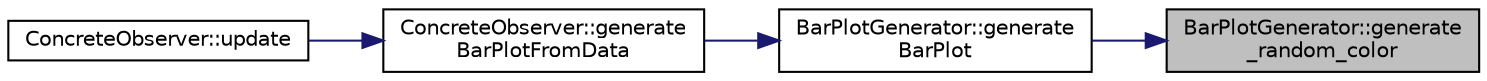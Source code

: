 digraph "BarPlotGenerator::generate_random_color"
{
 // LATEX_PDF_SIZE
  edge [fontname="Helvetica",fontsize="10",labelfontname="Helvetica",labelfontsize="10"];
  node [fontname="Helvetica",fontsize="10",shape=record];
  rankdir="RL";
  Node1 [label="BarPlotGenerator::generate\l_random_color",height=0.2,width=0.4,color="black", fillcolor="grey75", style="filled", fontcolor="black",tooltip="Generates a random RGB color."];
  Node1 -> Node2 [dir="back",color="midnightblue",fontsize="10",style="solid",fontname="Helvetica"];
  Node2 [label="BarPlotGenerator::generate\lBarPlot",height=0.2,width=0.4,color="black", fillcolor="white", style="filled",URL="$classBarPlotGenerator.html#a8607516727d0c8f609e3f2017bf11c5e",tooltip="Generates a bar plot image and saves it."];
  Node2 -> Node3 [dir="back",color="midnightblue",fontsize="10",style="solid",fontname="Helvetica"];
  Node3 [label="ConcreteObserver::generate\lBarPlotFromData",height=0.2,width=0.4,color="black", fillcolor="white", style="filled",URL="$classConcreteObserver.html#ab1b07477988958e5c596e3484380d8a2",tooltip="Generates a bar plot from the provided tag data."];
  Node3 -> Node4 [dir="back",color="midnightblue",fontsize="10",style="solid",fontname="Helvetica"];
  Node4 [label="ConcreteObserver::update",height=0.2,width=0.4,color="black", fillcolor="white", style="filled",URL="$classConcreteObserver.html#aaadc4aa059a1f755786336760892a170",tooltip="Overrides the Observer interface's update method."];
}
